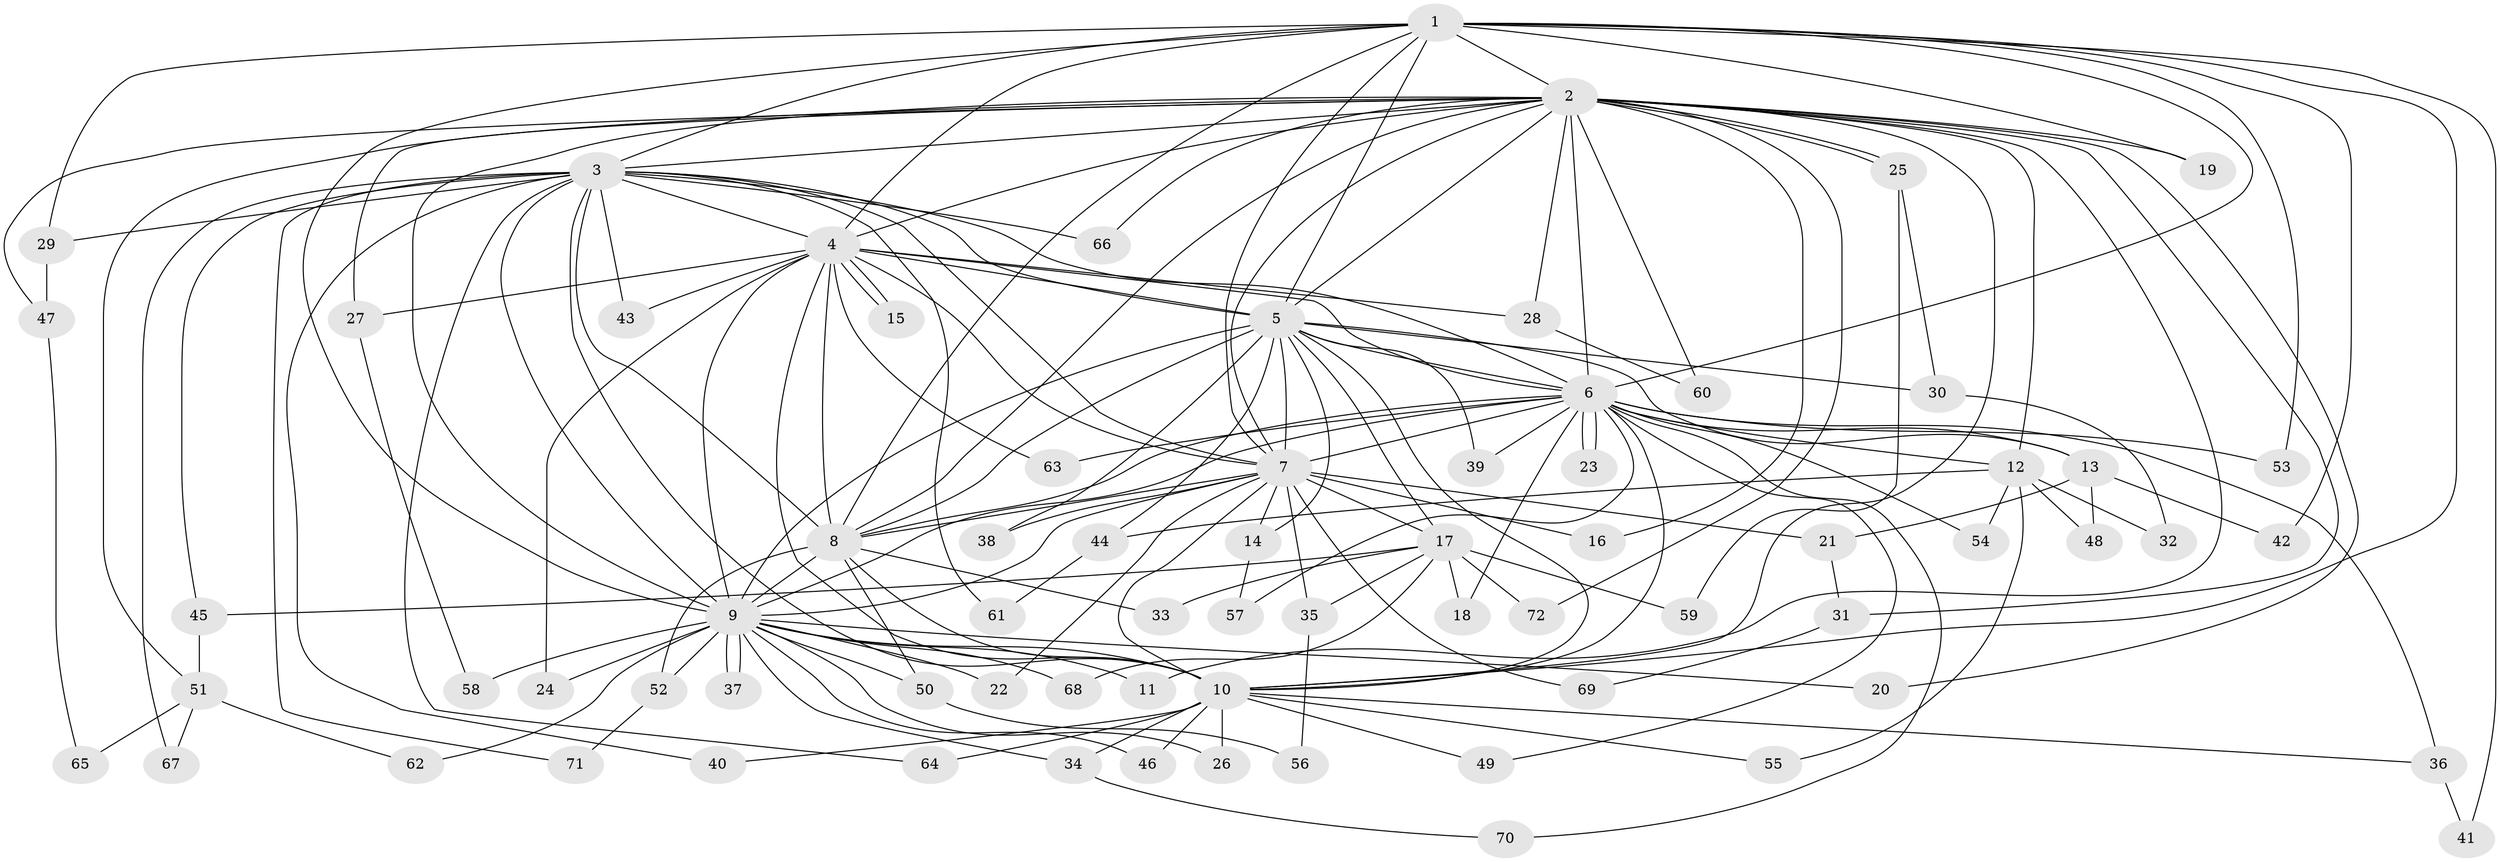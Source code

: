 // coarse degree distribution, {13: 0.019230769230769232, 23: 0.019230769230769232, 17: 0.019230769230769232, 14: 0.057692307692307696, 18: 0.019230769230769232, 21: 0.019230769230769232, 15: 0.019230769230769232, 6: 0.019230769230769232, 5: 0.038461538461538464, 3: 0.15384615384615385, 2: 0.5384615384615384, 9: 0.019230769230769232, 4: 0.057692307692307696}
// Generated by graph-tools (version 1.1) at 2025/51/02/27/25 19:51:50]
// undirected, 72 vertices, 169 edges
graph export_dot {
graph [start="1"]
  node [color=gray90,style=filled];
  1;
  2;
  3;
  4;
  5;
  6;
  7;
  8;
  9;
  10;
  11;
  12;
  13;
  14;
  15;
  16;
  17;
  18;
  19;
  20;
  21;
  22;
  23;
  24;
  25;
  26;
  27;
  28;
  29;
  30;
  31;
  32;
  33;
  34;
  35;
  36;
  37;
  38;
  39;
  40;
  41;
  42;
  43;
  44;
  45;
  46;
  47;
  48;
  49;
  50;
  51;
  52;
  53;
  54;
  55;
  56;
  57;
  58;
  59;
  60;
  61;
  62;
  63;
  64;
  65;
  66;
  67;
  68;
  69;
  70;
  71;
  72;
  1 -- 2;
  1 -- 3;
  1 -- 4;
  1 -- 5;
  1 -- 6;
  1 -- 7;
  1 -- 8;
  1 -- 9;
  1 -- 10;
  1 -- 19;
  1 -- 29;
  1 -- 41;
  1 -- 42;
  1 -- 53;
  2 -- 3;
  2 -- 4;
  2 -- 5;
  2 -- 6;
  2 -- 7;
  2 -- 8;
  2 -- 9;
  2 -- 10;
  2 -- 11;
  2 -- 12;
  2 -- 16;
  2 -- 19;
  2 -- 20;
  2 -- 25;
  2 -- 25;
  2 -- 27;
  2 -- 28;
  2 -- 31;
  2 -- 47;
  2 -- 51;
  2 -- 60;
  2 -- 66;
  2 -- 72;
  3 -- 4;
  3 -- 5;
  3 -- 6;
  3 -- 7;
  3 -- 8;
  3 -- 9;
  3 -- 10;
  3 -- 29;
  3 -- 40;
  3 -- 43;
  3 -- 45;
  3 -- 61;
  3 -- 64;
  3 -- 66;
  3 -- 67;
  3 -- 71;
  4 -- 5;
  4 -- 6;
  4 -- 7;
  4 -- 8;
  4 -- 9;
  4 -- 10;
  4 -- 15;
  4 -- 15;
  4 -- 24;
  4 -- 27;
  4 -- 28;
  4 -- 43;
  4 -- 63;
  5 -- 6;
  5 -- 7;
  5 -- 8;
  5 -- 9;
  5 -- 10;
  5 -- 13;
  5 -- 14;
  5 -- 17;
  5 -- 30;
  5 -- 38;
  5 -- 39;
  5 -- 44;
  6 -- 7;
  6 -- 8;
  6 -- 9;
  6 -- 10;
  6 -- 12;
  6 -- 13;
  6 -- 18;
  6 -- 23;
  6 -- 23;
  6 -- 36;
  6 -- 39;
  6 -- 49;
  6 -- 53;
  6 -- 54;
  6 -- 57;
  6 -- 63;
  6 -- 70;
  7 -- 8;
  7 -- 9;
  7 -- 10;
  7 -- 14;
  7 -- 16;
  7 -- 17;
  7 -- 21;
  7 -- 22;
  7 -- 35;
  7 -- 38;
  7 -- 69;
  8 -- 9;
  8 -- 10;
  8 -- 33;
  8 -- 50;
  8 -- 52;
  9 -- 10;
  9 -- 11;
  9 -- 20;
  9 -- 22;
  9 -- 24;
  9 -- 26;
  9 -- 34;
  9 -- 37;
  9 -- 37;
  9 -- 46;
  9 -- 50;
  9 -- 52;
  9 -- 58;
  9 -- 62;
  9 -- 68;
  10 -- 26;
  10 -- 34;
  10 -- 36;
  10 -- 40;
  10 -- 46;
  10 -- 49;
  10 -- 55;
  10 -- 64;
  12 -- 32;
  12 -- 44;
  12 -- 48;
  12 -- 54;
  12 -- 55;
  13 -- 21;
  13 -- 42;
  13 -- 48;
  14 -- 57;
  17 -- 18;
  17 -- 33;
  17 -- 35;
  17 -- 45;
  17 -- 59;
  17 -- 68;
  17 -- 72;
  21 -- 31;
  25 -- 30;
  25 -- 59;
  27 -- 58;
  28 -- 60;
  29 -- 47;
  30 -- 32;
  31 -- 69;
  34 -- 70;
  35 -- 56;
  36 -- 41;
  44 -- 61;
  45 -- 51;
  47 -- 65;
  50 -- 56;
  51 -- 62;
  51 -- 65;
  51 -- 67;
  52 -- 71;
}
